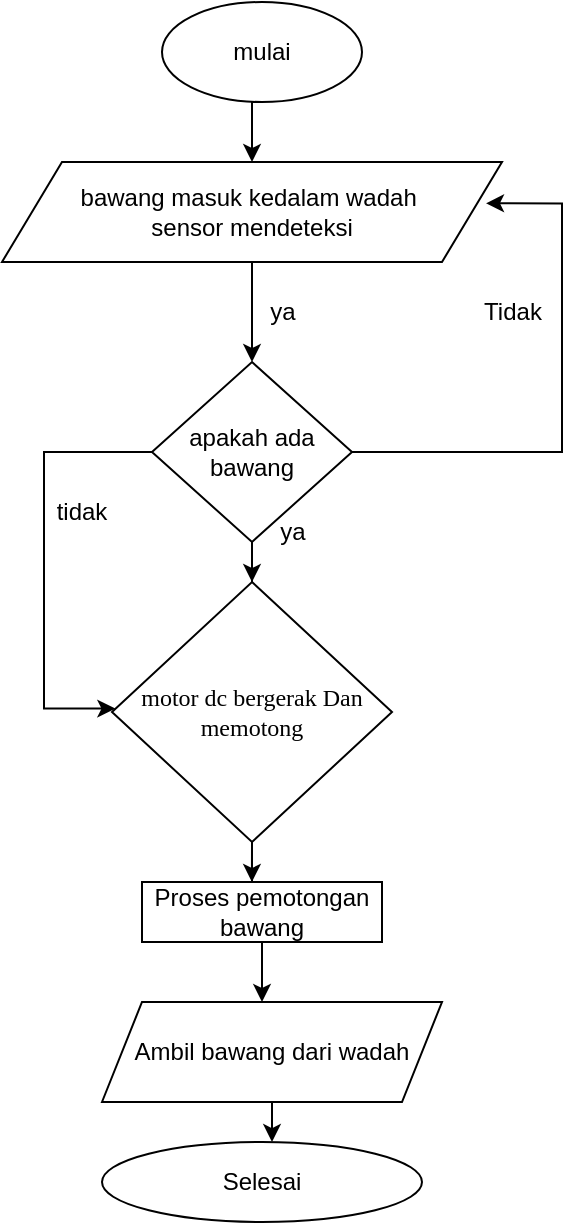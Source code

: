 <mxfile version="26.0.2">
  <diagram id="C5RBs43oDa-KdzZeNtuy" name="Page-1">
    <mxGraphModel dx="1034" dy="446" grid="1" gridSize="10" guides="0" tooltips="1" connect="0" arrows="1" fold="1" page="1" pageScale="1" pageWidth="827" pageHeight="1169" math="0" shadow="0">
      <root>
        <mxCell id="WIyWlLk6GJQsqaUBKTNV-0" />
        <mxCell id="WIyWlLk6GJQsqaUBKTNV-1" parent="WIyWlLk6GJQsqaUBKTNV-0" />
        <mxCell id="2nbgRPsXv5yX6jpbycaC-8" style="edgeStyle=orthogonalEdgeStyle;rounded=0;orthogonalLoop=1;jettySize=auto;html=1;exitX=0.5;exitY=1;exitDx=0;exitDy=0;entryX=0.5;entryY=0;entryDx=0;entryDy=0;" edge="1" parent="WIyWlLk6GJQsqaUBKTNV-1" source="2nbgRPsXv5yX6jpbycaC-0" target="2nbgRPsXv5yX6jpbycaC-1">
          <mxGeometry relative="1" as="geometry" />
        </mxCell>
        <mxCell id="2nbgRPsXv5yX6jpbycaC-0" value="mulai" style="ellipse;whiteSpace=wrap;html=1;" vertex="1" parent="WIyWlLk6GJQsqaUBKTNV-1">
          <mxGeometry x="240" y="10" width="100" height="50" as="geometry" />
        </mxCell>
        <mxCell id="2nbgRPsXv5yX6jpbycaC-15" style="edgeStyle=orthogonalEdgeStyle;rounded=0;orthogonalLoop=1;jettySize=auto;html=1;entryX=0.5;entryY=0;entryDx=0;entryDy=0;" edge="1" parent="WIyWlLk6GJQsqaUBKTNV-1" source="2nbgRPsXv5yX6jpbycaC-1" target="2nbgRPsXv5yX6jpbycaC-13">
          <mxGeometry relative="1" as="geometry" />
        </mxCell>
        <mxCell id="2nbgRPsXv5yX6jpbycaC-1" value="bawang masuk kedalam wadah&amp;nbsp;&lt;div&gt;sensor mendeteksi&lt;/div&gt;" style="shape=parallelogram;perimeter=parallelogramPerimeter;whiteSpace=wrap;html=1;fixedSize=1;size=30;" vertex="1" parent="WIyWlLk6GJQsqaUBKTNV-1">
          <mxGeometry x="160" y="90" width="250" height="50" as="geometry" />
        </mxCell>
        <mxCell id="2nbgRPsXv5yX6jpbycaC-4" style="edgeStyle=orthogonalEdgeStyle;rounded=0;orthogonalLoop=1;jettySize=auto;html=1;exitX=0.5;exitY=1;exitDx=0;exitDy=0;" edge="1" parent="WIyWlLk6GJQsqaUBKTNV-1" source="2nbgRPsXv5yX6jpbycaC-1" target="2nbgRPsXv5yX6jpbycaC-1">
          <mxGeometry relative="1" as="geometry" />
        </mxCell>
        <mxCell id="2nbgRPsXv5yX6jpbycaC-18" style="edgeStyle=orthogonalEdgeStyle;rounded=0;orthogonalLoop=1;jettySize=auto;html=1;exitX=0.5;exitY=1;exitDx=0;exitDy=0;" edge="1" parent="WIyWlLk6GJQsqaUBKTNV-1" source="2nbgRPsXv5yX6jpbycaC-13" target="2nbgRPsXv5yX6jpbycaC-20">
          <mxGeometry relative="1" as="geometry">
            <mxPoint x="240" y="340" as="targetPoint" />
          </mxGeometry>
        </mxCell>
        <mxCell id="2nbgRPsXv5yX6jpbycaC-31" style="edgeStyle=orthogonalEdgeStyle;rounded=0;orthogonalLoop=1;jettySize=auto;html=1;entryX=0.968;entryY=0.413;entryDx=0;entryDy=0;entryPerimeter=0;" edge="1" parent="WIyWlLk6GJQsqaUBKTNV-1" source="2nbgRPsXv5yX6jpbycaC-13" target="2nbgRPsXv5yX6jpbycaC-1">
          <mxGeometry relative="1" as="geometry">
            <mxPoint x="490" y="110" as="targetPoint" />
            <Array as="points">
              <mxPoint x="440" y="235" />
              <mxPoint x="440" y="111" />
            </Array>
          </mxGeometry>
        </mxCell>
        <mxCell id="2nbgRPsXv5yX6jpbycaC-35" value="" style="edgeStyle=orthogonalEdgeStyle;rounded=0;orthogonalLoop=1;jettySize=auto;html=1;entryX=0.012;entryY=0.487;entryDx=0;entryDy=0;entryPerimeter=0;" edge="1" parent="WIyWlLk6GJQsqaUBKTNV-1" source="2nbgRPsXv5yX6jpbycaC-13" target="2nbgRPsXv5yX6jpbycaC-20">
          <mxGeometry relative="1" as="geometry">
            <mxPoint x="180" y="340" as="targetPoint" />
            <Array as="points">
              <mxPoint x="181" y="235" />
              <mxPoint x="181" y="363" />
            </Array>
          </mxGeometry>
        </mxCell>
        <mxCell id="2nbgRPsXv5yX6jpbycaC-13" value="apakah ada bawang" style="rhombus;whiteSpace=wrap;html=1;" vertex="1" parent="WIyWlLk6GJQsqaUBKTNV-1">
          <mxGeometry x="235" y="190" width="100" height="90" as="geometry" />
        </mxCell>
        <mxCell id="2nbgRPsXv5yX6jpbycaC-20" value="&lt;h4 style=&quot;&quot;&gt;&lt;span style=&quot;background-color: transparent; color: light-dark(rgb(0, 0, 0), rgb(255, 255, 255)); font-weight: normal;&quot;&gt;&lt;font face=&quot;Times New Roman&quot;&gt;motor dc bergerak Dan memotong&lt;/font&gt;&lt;/span&gt;&lt;/h4&gt;" style="rhombus;whiteSpace=wrap;html=1;align=center;" vertex="1" parent="WIyWlLk6GJQsqaUBKTNV-1">
          <mxGeometry x="215" y="300" width="140" height="130" as="geometry" />
        </mxCell>
        <mxCell id="2nbgRPsXv5yX6jpbycaC-27" value="Tidak" style="text;html=1;align=center;verticalAlign=middle;resizable=0;points=[];autosize=1;strokeColor=none;fillColor=none;" vertex="1" parent="WIyWlLk6GJQsqaUBKTNV-1">
          <mxGeometry x="390" y="150" width="50" height="30" as="geometry" />
        </mxCell>
        <mxCell id="2nbgRPsXv5yX6jpbycaC-39" value="tidak" style="text;html=1;align=center;verticalAlign=middle;whiteSpace=wrap;rounded=0;" vertex="1" parent="WIyWlLk6GJQsqaUBKTNV-1">
          <mxGeometry x="170" y="250" width="60" height="30" as="geometry" />
        </mxCell>
        <mxCell id="2nbgRPsXv5yX6jpbycaC-40" value="ya" style="text;html=1;align=center;verticalAlign=middle;resizable=0;points=[];autosize=1;strokeColor=none;fillColor=none;" vertex="1" parent="WIyWlLk6GJQsqaUBKTNV-1">
          <mxGeometry x="285" y="260" width="40" height="30" as="geometry" />
        </mxCell>
        <mxCell id="2nbgRPsXv5yX6jpbycaC-41" value="ya" style="text;html=1;align=center;verticalAlign=middle;resizable=0;points=[];autosize=1;strokeColor=none;fillColor=none;" vertex="1" parent="WIyWlLk6GJQsqaUBKTNV-1">
          <mxGeometry x="280" y="150" width="40" height="30" as="geometry" />
        </mxCell>
        <mxCell id="2nbgRPsXv5yX6jpbycaC-51" value="" style="edgeStyle=orthogonalEdgeStyle;rounded=0;orthogonalLoop=1;jettySize=auto;html=1;" edge="1" parent="WIyWlLk6GJQsqaUBKTNV-1" source="2nbgRPsXv5yX6jpbycaC-42" target="2nbgRPsXv5yX6jpbycaC-45">
          <mxGeometry relative="1" as="geometry">
            <Array as="points">
              <mxPoint x="290" y="560" />
              <mxPoint x="290" y="560" />
            </Array>
          </mxGeometry>
        </mxCell>
        <mxCell id="2nbgRPsXv5yX6jpbycaC-42" value="Proses pemotongan bawang" style="rounded=0;whiteSpace=wrap;html=1;" vertex="1" parent="WIyWlLk6GJQsqaUBKTNV-1">
          <mxGeometry x="230" y="450" width="120" height="30" as="geometry" />
        </mxCell>
        <mxCell id="2nbgRPsXv5yX6jpbycaC-44" style="edgeStyle=orthogonalEdgeStyle;rounded=0;orthogonalLoop=1;jettySize=auto;html=1;entryX=0.458;entryY=0;entryDx=0;entryDy=0;entryPerimeter=0;" edge="1" parent="WIyWlLk6GJQsqaUBKTNV-1" source="2nbgRPsXv5yX6jpbycaC-20" target="2nbgRPsXv5yX6jpbycaC-42">
          <mxGeometry relative="1" as="geometry" />
        </mxCell>
        <mxCell id="2nbgRPsXv5yX6jpbycaC-55" value="" style="edgeStyle=orthogonalEdgeStyle;rounded=0;orthogonalLoop=1;jettySize=auto;html=1;" edge="1" parent="WIyWlLk6GJQsqaUBKTNV-1" source="2nbgRPsXv5yX6jpbycaC-45" target="2nbgRPsXv5yX6jpbycaC-54">
          <mxGeometry relative="1" as="geometry">
            <Array as="points">
              <mxPoint x="290" y="580" />
              <mxPoint x="290" y="580" />
            </Array>
          </mxGeometry>
        </mxCell>
        <mxCell id="2nbgRPsXv5yX6jpbycaC-45" value="Ambil bawang dari wadah" style="shape=parallelogram;perimeter=parallelogramPerimeter;whiteSpace=wrap;html=1;fixedSize=1;" vertex="1" parent="WIyWlLk6GJQsqaUBKTNV-1">
          <mxGeometry x="210" y="510" width="170" height="50" as="geometry" />
        </mxCell>
        <mxCell id="2nbgRPsXv5yX6jpbycaC-54" value="Selesai" style="ellipse;whiteSpace=wrap;html=1;" vertex="1" parent="WIyWlLk6GJQsqaUBKTNV-1">
          <mxGeometry x="210" y="580" width="160" height="40" as="geometry" />
        </mxCell>
      </root>
    </mxGraphModel>
  </diagram>
</mxfile>
